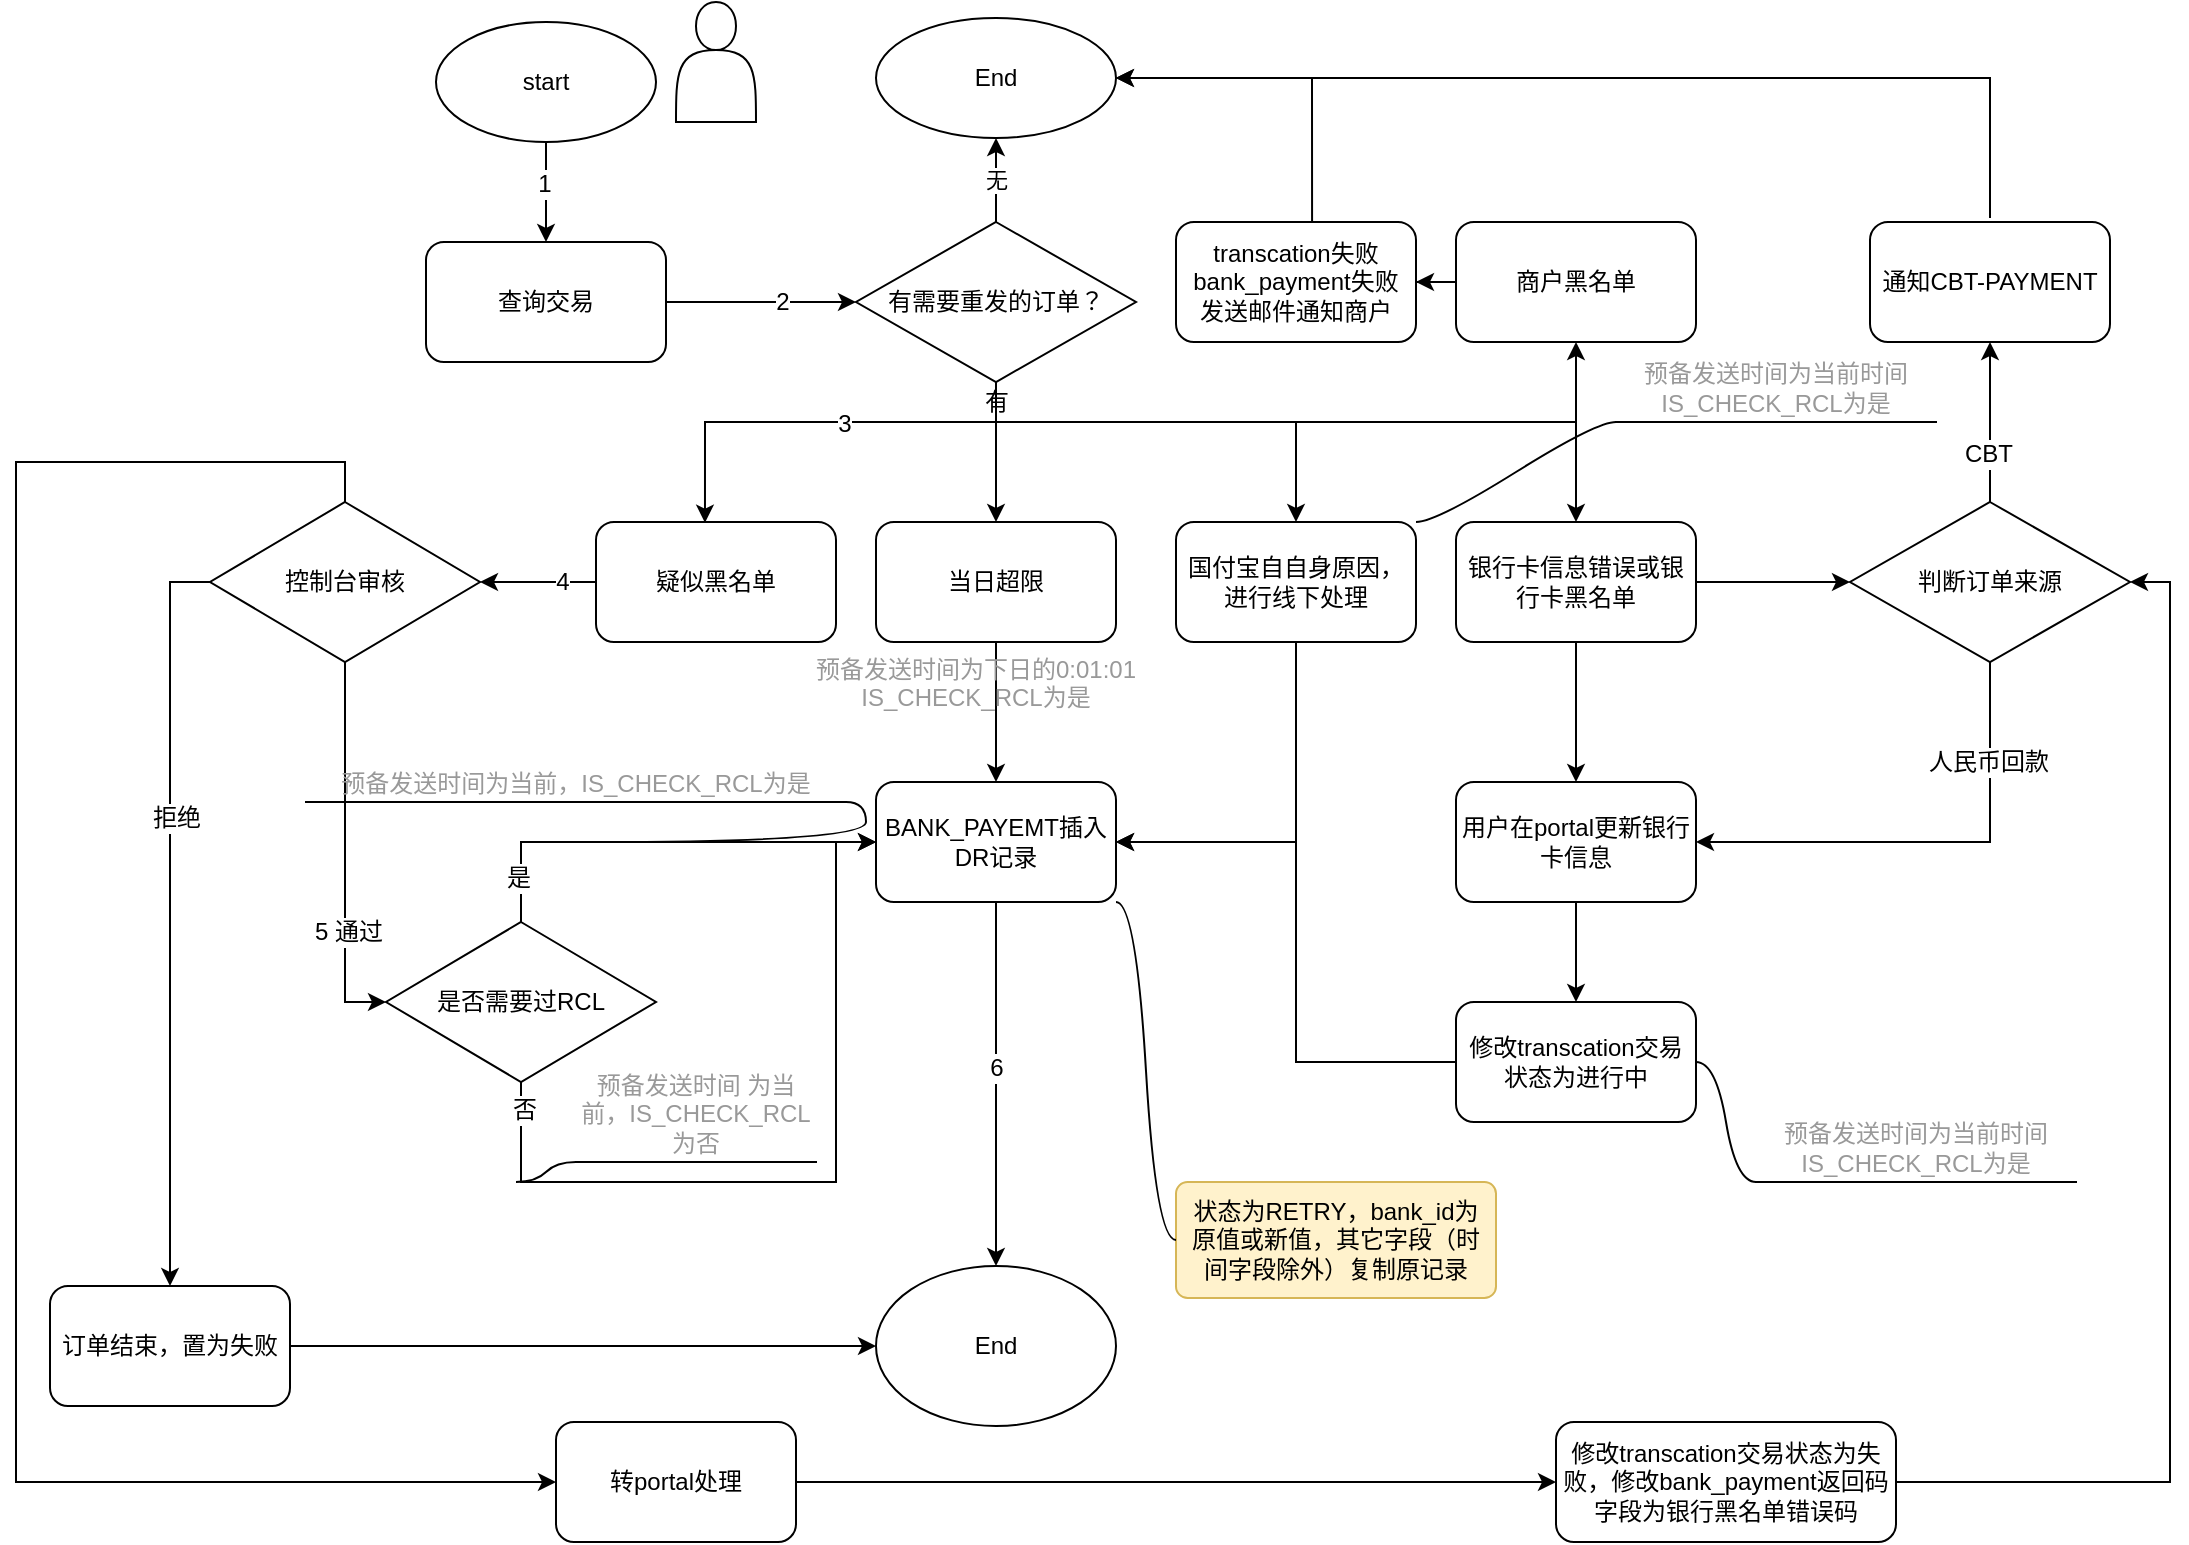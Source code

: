 <mxfile version="12.8.8" type="github"><diagram name="Page-1" id="74b105a0-9070-1c63-61bc-23e55f88626e"><mxGraphModel dx="3025.5" dy="648" grid="1" gridSize="10" guides="1" tooltips="1" connect="1" arrows="1" fold="1" page="1" pageScale="1.5" pageWidth="1169" pageHeight="826" background="none" math="0" shadow="0"><root><mxCell id="0" style=";html=1;"/><mxCell id="1" style=";html=1;" parent="0"/><mxCell id="Q2Fw3qGZ0wJJs_xvn2W4-4" value="" style="edgeStyle=orthogonalEdgeStyle;rounded=0;orthogonalLoop=1;jettySize=auto;html=1;" edge="1" parent="1" source="Q2Fw3qGZ0wJJs_xvn2W4-1" target="Q2Fw3qGZ0wJJs_xvn2W4-3"><mxGeometry relative="1" as="geometry"/></mxCell><mxCell id="Q2Fw3qGZ0wJJs_xvn2W4-6" value="1" style="text;html=1;align=center;verticalAlign=middle;resizable=0;points=[];labelBackgroundColor=#ffffff;" vertex="1" connectable="0" parent="Q2Fw3qGZ0wJJs_xvn2W4-4"><mxGeometry x="-0.187" y="-1" relative="1" as="geometry"><mxPoint as="offset"/></mxGeometry></mxCell><mxCell id="Q2Fw3qGZ0wJJs_xvn2W4-1" value="start" style="ellipse;whiteSpace=wrap;html=1;" vertex="1" parent="1"><mxGeometry x="100" y="50" width="110" height="60" as="geometry"/></mxCell><mxCell id="Q2Fw3qGZ0wJJs_xvn2W4-2" value="" style="shape=actor;whiteSpace=wrap;html=1;" vertex="1" parent="1"><mxGeometry x="220" y="40" width="40" height="60" as="geometry"/></mxCell><mxCell id="Q2Fw3qGZ0wJJs_xvn2W4-11" value="" style="edgeStyle=orthogonalEdgeStyle;rounded=0;orthogonalLoop=1;jettySize=auto;html=1;entryX=0;entryY=0.5;entryDx=0;entryDy=0;" edge="1" parent="1" source="Q2Fw3qGZ0wJJs_xvn2W4-3" target="Q2Fw3qGZ0wJJs_xvn2W4-9"><mxGeometry relative="1" as="geometry"><mxPoint x="295" y="190" as="targetPoint"/></mxGeometry></mxCell><mxCell id="Q2Fw3qGZ0wJJs_xvn2W4-28" value="2" style="text;html=1;align=center;verticalAlign=middle;resizable=0;points=[];labelBackgroundColor=#ffffff;" vertex="1" connectable="0" parent="Q2Fw3qGZ0wJJs_xvn2W4-11"><mxGeometry x="0.217" y="-1" relative="1" as="geometry"><mxPoint y="-1" as="offset"/></mxGeometry></mxCell><mxCell id="Q2Fw3qGZ0wJJs_xvn2W4-3" value="查询交易" style="rounded=1;whiteSpace=wrap;html=1;" vertex="1" parent="1"><mxGeometry x="95" y="160" width="120" height="60" as="geometry"/></mxCell><mxCell id="Q2Fw3qGZ0wJJs_xvn2W4-14" value="" style="edgeStyle=orthogonalEdgeStyle;rounded=0;orthogonalLoop=1;jettySize=auto;html=1;entryX=0.454;entryY=0.006;entryDx=0;entryDy=0;entryPerimeter=0;" edge="1" parent="1" source="Q2Fw3qGZ0wJJs_xvn2W4-9" target="Q2Fw3qGZ0wJJs_xvn2W4-12"><mxGeometry relative="1" as="geometry"><mxPoint x="380" y="310" as="targetPoint"/><Array as="points"><mxPoint x="380" y="250"/><mxPoint x="235" y="250"/></Array></mxGeometry></mxCell><mxCell id="Q2Fw3qGZ0wJJs_xvn2W4-29" value="3" style="text;html=1;align=center;verticalAlign=middle;resizable=0;points=[];labelBackgroundColor=#ffffff;" vertex="1" connectable="0" parent="Q2Fw3qGZ0wJJs_xvn2W4-14"><mxGeometry x="-0.105" y="1" relative="1" as="geometry"><mxPoint as="offset"/></mxGeometry></mxCell><mxCell id="Q2Fw3qGZ0wJJs_xvn2W4-40" value="" style="edgeStyle=orthogonalEdgeStyle;rounded=0;orthogonalLoop=1;jettySize=auto;html=1;entryX=0.5;entryY=0;entryDx=0;entryDy=0;" edge="1" parent="1" source="Q2Fw3qGZ0wJJs_xvn2W4-9" target="Q2Fw3qGZ0wJJs_xvn2W4-38"><mxGeometry relative="1" as="geometry"><mxPoint x="380" y="300" as="targetPoint"/></mxGeometry></mxCell><mxCell id="Q2Fw3qGZ0wJJs_xvn2W4-47" value="" style="edgeStyle=orthogonalEdgeStyle;rounded=0;orthogonalLoop=1;jettySize=auto;html=1;entryX=0.5;entryY=0;entryDx=0;entryDy=0;exitX=0.5;exitY=1;exitDx=0;exitDy=0;" edge="1" parent="1" source="Q2Fw3qGZ0wJJs_xvn2W4-9" target="Q2Fw3qGZ0wJJs_xvn2W4-45"><mxGeometry relative="1" as="geometry"><mxPoint x="530" y="190" as="targetPoint"/><Array as="points"><mxPoint x="380" y="250"/><mxPoint x="530" y="250"/></Array></mxGeometry></mxCell><mxCell id="Q2Fw3qGZ0wJJs_xvn2W4-53" value="" style="edgeStyle=orthogonalEdgeStyle;rounded=0;orthogonalLoop=1;jettySize=auto;html=1;entryX=0.5;entryY=0;entryDx=0;entryDy=0;exitX=0.5;exitY=1;exitDx=0;exitDy=0;" edge="1" parent="1" source="Q2Fw3qGZ0wJJs_xvn2W4-31" target="Q2Fw3qGZ0wJJs_xvn2W4-51"><mxGeometry relative="1" as="geometry"><mxPoint x="530" y="190" as="targetPoint"/><Array as="points"><mxPoint x="380" y="250"/><mxPoint x="670" y="250"/></Array></mxGeometry></mxCell><mxCell id="Q2Fw3qGZ0wJJs_xvn2W4-67" value="无" style="edgeStyle=orthogonalEdgeStyle;rounded=0;orthogonalLoop=1;jettySize=auto;html=1;entryX=0.5;entryY=1;entryDx=0;entryDy=0;" edge="1" parent="1" source="Q2Fw3qGZ0wJJs_xvn2W4-9" target="Q2Fw3qGZ0wJJs_xvn2W4-69"><mxGeometry relative="1" as="geometry"><mxPoint x="380" y="110" as="targetPoint"/></mxGeometry></mxCell><mxCell id="Q2Fw3qGZ0wJJs_xvn2W4-77" value="" style="edgeStyle=orthogonalEdgeStyle;rounded=0;orthogonalLoop=1;jettySize=auto;html=1;exitX=0.5;exitY=1;exitDx=0;exitDy=0;entryX=0.5;entryY=1;entryDx=0;entryDy=0;" edge="1" parent="1" source="Q2Fw3qGZ0wJJs_xvn2W4-9" target="Q2Fw3qGZ0wJJs_xvn2W4-75"><mxGeometry relative="1" as="geometry"><mxPoint x="530" y="190" as="targetPoint"/></mxGeometry></mxCell><mxCell id="Q2Fw3qGZ0wJJs_xvn2W4-9" value="有需要重发的订单？" style="rhombus;whiteSpace=wrap;html=1;" vertex="1" parent="1"><mxGeometry x="310" y="150" width="140" height="80" as="geometry"/></mxCell><mxCell id="Q2Fw3qGZ0wJJs_xvn2W4-12" value="疑似黑名单" style="rounded=1;whiteSpace=wrap;html=1;" vertex="1" parent="1"><mxGeometry x="180" y="300" width="120" height="60" as="geometry"/></mxCell><mxCell id="Q2Fw3qGZ0wJJs_xvn2W4-18" value="" style="edgeStyle=orthogonalEdgeStyle;rounded=0;orthogonalLoop=1;jettySize=auto;html=1;exitX=0;exitY=0.5;exitDx=0;exitDy=0;entryX=1;entryY=0.5;entryDx=0;entryDy=0;" edge="1" parent="1" source="Q2Fw3qGZ0wJJs_xvn2W4-12" target="Q2Fw3qGZ0wJJs_xvn2W4-17"><mxGeometry relative="1" as="geometry"><mxPoint x="155" y="500.0" as="sourcePoint"/></mxGeometry></mxCell><mxCell id="Q2Fw3qGZ0wJJs_xvn2W4-27" value="4" style="text;html=1;align=center;verticalAlign=middle;resizable=0;points=[];labelBackgroundColor=#ffffff;" vertex="1" connectable="0" parent="Q2Fw3qGZ0wJJs_xvn2W4-18"><mxGeometry x="-0.4" relative="1" as="geometry"><mxPoint as="offset"/></mxGeometry></mxCell><mxCell id="Q2Fw3qGZ0wJJs_xvn2W4-20" value="" style="edgeStyle=orthogonalEdgeStyle;rounded=0;orthogonalLoop=1;jettySize=auto;html=1;exitX=0;exitY=0.5;exitDx=0;exitDy=0;" edge="1" parent="1" source="Q2Fw3qGZ0wJJs_xvn2W4-17" target="Q2Fw3qGZ0wJJs_xvn2W4-19"><mxGeometry relative="1" as="geometry"/></mxCell><mxCell id="Q2Fw3qGZ0wJJs_xvn2W4-36" value="拒绝" style="text;html=1;align=center;verticalAlign=middle;resizable=0;points=[];labelBackgroundColor=#ffffff;" vertex="1" connectable="0" parent="Q2Fw3qGZ0wJJs_xvn2W4-20"><mxGeometry x="-0.261" y="3" relative="1" as="geometry"><mxPoint as="offset"/></mxGeometry></mxCell><mxCell id="Q2Fw3qGZ0wJJs_xvn2W4-100" value="" style="edgeStyle=orthogonalEdgeStyle;rounded=0;orthogonalLoop=1;jettySize=auto;html=1;entryX=0;entryY=0.5;entryDx=0;entryDy=0;exitX=0.5;exitY=0;exitDx=0;exitDy=0;" edge="1" parent="1" source="Q2Fw3qGZ0wJJs_xvn2W4-17" target="Q2Fw3qGZ0wJJs_xvn2W4-101"><mxGeometry relative="1" as="geometry"><mxPoint x="68" y="270" as="sourcePoint"/><mxPoint x="7.5" y="460" as="targetPoint"/><Array as="points"><mxPoint x="55" y="270"/><mxPoint x="-110" y="270"/><mxPoint x="-110" y="780"/></Array></mxGeometry></mxCell><mxCell id="Q2Fw3qGZ0wJJs_xvn2W4-105" value="" style="edgeStyle=orthogonalEdgeStyle;rounded=0;orthogonalLoop=1;jettySize=auto;html=1;exitX=0.5;exitY=1;exitDx=0;exitDy=0;entryX=0;entryY=0.5;entryDx=0;entryDy=0;" edge="1" parent="1" source="Q2Fw3qGZ0wJJs_xvn2W4-17" target="Q2Fw3qGZ0wJJs_xvn2W4-104"><mxGeometry relative="1" as="geometry"/></mxCell><mxCell id="Q2Fw3qGZ0wJJs_xvn2W4-107" value="5 通过" style="text;html=1;align=center;verticalAlign=middle;resizable=0;points=[];labelBackgroundColor=#ffffff;" vertex="1" connectable="0" parent="Q2Fw3qGZ0wJJs_xvn2W4-105"><mxGeometry x="0.406" y="1" relative="1" as="geometry"><mxPoint y="1" as="offset"/></mxGeometry></mxCell><mxCell id="Q2Fw3qGZ0wJJs_xvn2W4-17" value="控制台审核" style="rhombus;whiteSpace=wrap;html=1;" vertex="1" parent="1"><mxGeometry x="-13" y="290" width="135" height="80" as="geometry"/></mxCell><mxCell id="Q2Fw3qGZ0wJJs_xvn2W4-109" value="" style="edgeStyle=orthogonalEdgeStyle;rounded=0;orthogonalLoop=1;jettySize=auto;html=1;entryX=0;entryY=0.5;entryDx=0;entryDy=0;" edge="1" parent="1" source="Q2Fw3qGZ0wJJs_xvn2W4-104" target="Q2Fw3qGZ0wJJs_xvn2W4-24"><mxGeometry relative="1" as="geometry"><mxPoint x="290" y="540" as="targetPoint"/><Array as="points"><mxPoint x="143" y="460"/></Array></mxGeometry></mxCell><mxCell id="Q2Fw3qGZ0wJJs_xvn2W4-112" value="是" style="text;html=1;align=center;verticalAlign=middle;resizable=0;points=[];labelBackgroundColor=#ffffff;" vertex="1" connectable="0" parent="Q2Fw3qGZ0wJJs_xvn2W4-109"><mxGeometry x="-0.798" y="2" relative="1" as="geometry"><mxPoint as="offset"/></mxGeometry></mxCell><mxCell id="Q2Fw3qGZ0wJJs_xvn2W4-114" value="" style="edgeStyle=orthogonalEdgeStyle;rounded=0;orthogonalLoop=1;jettySize=auto;html=1;entryX=0;entryY=0.5;entryDx=0;entryDy=0;exitX=0.5;exitY=1;exitDx=0;exitDy=0;" edge="1" parent="1" source="Q2Fw3qGZ0wJJs_xvn2W4-104" target="Q2Fw3qGZ0wJJs_xvn2W4-24"><mxGeometry relative="1" as="geometry"><mxPoint x="210" y="630" as="sourcePoint"/><mxPoint x="290" y="540" as="targetPoint"/><Array as="points"><mxPoint x="143" y="630"/><mxPoint x="300" y="630"/><mxPoint x="300" y="460"/></Array></mxGeometry></mxCell><mxCell id="Q2Fw3qGZ0wJJs_xvn2W4-117" value="否" style="text;html=1;align=center;verticalAlign=middle;resizable=0;points=[];labelBackgroundColor=#ffffff;" vertex="1" connectable="0" parent="Q2Fw3qGZ0wJJs_xvn2W4-114"><mxGeometry x="-0.93" y="1" relative="1" as="geometry"><mxPoint as="offset"/></mxGeometry></mxCell><mxCell id="Q2Fw3qGZ0wJJs_xvn2W4-104" value="是否需要过RCL" style="rhombus;whiteSpace=wrap;html=1;" vertex="1" parent="1"><mxGeometry x="75" y="500" width="135" height="80" as="geometry"/></mxCell><mxCell id="Q2Fw3qGZ0wJJs_xvn2W4-22" value="" style="edgeStyle=orthogonalEdgeStyle;rounded=0;orthogonalLoop=1;jettySize=auto;html=1;" edge="1" parent="1" source="Q2Fw3qGZ0wJJs_xvn2W4-19" target="Q2Fw3qGZ0wJJs_xvn2W4-21"><mxGeometry relative="1" as="geometry"/></mxCell><mxCell id="Q2Fw3qGZ0wJJs_xvn2W4-19" value="订单结束，置为失败" style="rounded=1;whiteSpace=wrap;html=1;" vertex="1" parent="1"><mxGeometry x="-93" y="682" width="120" height="60" as="geometry"/></mxCell><mxCell id="Q2Fw3qGZ0wJJs_xvn2W4-21" value="End" style="ellipse;whiteSpace=wrap;html=1;" vertex="1" parent="1"><mxGeometry x="320" y="672" width="120" height="80" as="geometry"/></mxCell><mxCell id="Q2Fw3qGZ0wJJs_xvn2W4-63" value="" style="edgeStyle=orthogonalEdgeStyle;rounded=0;orthogonalLoop=1;jettySize=auto;html=1;entryX=0.5;entryY=0;entryDx=0;entryDy=0;" edge="1" parent="1" source="Q2Fw3qGZ0wJJs_xvn2W4-24" target="Q2Fw3qGZ0wJJs_xvn2W4-21"><mxGeometry relative="1" as="geometry"><mxPoint x="380" y="570" as="targetPoint"/></mxGeometry></mxCell><mxCell id="Q2Fw3qGZ0wJJs_xvn2W4-82" value="6" style="text;html=1;align=center;verticalAlign=middle;resizable=0;points=[];labelBackgroundColor=#ffffff;" vertex="1" connectable="0" parent="Q2Fw3qGZ0wJJs_xvn2W4-63"><mxGeometry x="-0.092" y="3" relative="1" as="geometry"><mxPoint x="-3" as="offset"/></mxGeometry></mxCell><mxCell id="Q2Fw3qGZ0wJJs_xvn2W4-24" value="BANK_PAYEMT插入DR记录" style="rounded=1;whiteSpace=wrap;html=1;" vertex="1" parent="1"><mxGeometry x="320" y="430" width="120" height="60" as="geometry"/></mxCell><mxCell id="Q2Fw3qGZ0wJJs_xvn2W4-41" value="" style="edgeStyle=orthogonalEdgeStyle;rounded=0;orthogonalLoop=1;jettySize=auto;html=1;" edge="1" parent="1" source="Q2Fw3qGZ0wJJs_xvn2W4-38" target="Q2Fw3qGZ0wJJs_xvn2W4-24"><mxGeometry relative="1" as="geometry"/></mxCell><mxCell id="Q2Fw3qGZ0wJJs_xvn2W4-38" value="当日超限" style="rounded=1;whiteSpace=wrap;html=1;" vertex="1" parent="1"><mxGeometry x="320" y="300" width="120" height="60" as="geometry"/></mxCell><mxCell id="Q2Fw3qGZ0wJJs_xvn2W4-43" value="预备发送时间为下日的0:01:01&#10;IS_CHECK_RCL为是" style="text;align=center;verticalAlign=middle;resizable=0;points=[];autosize=1;rotation=0;horizontal=1;textDirection=ltr;fontColor=#999999;" vertex="1" parent="1"><mxGeometry x="280" y="365" width="180" height="30" as="geometry"/></mxCell><mxCell id="Q2Fw3qGZ0wJJs_xvn2W4-49" value="" style="edgeStyle=orthogonalEdgeStyle;rounded=0;orthogonalLoop=1;jettySize=auto;html=1;entryX=1;entryY=0.5;entryDx=0;entryDy=0;exitX=0.5;exitY=1;exitDx=0;exitDy=0;" edge="1" parent="1" source="Q2Fw3qGZ0wJJs_xvn2W4-45" target="Q2Fw3qGZ0wJJs_xvn2W4-24"><mxGeometry relative="1" as="geometry"><mxPoint x="530" y="440" as="targetPoint"/></mxGeometry></mxCell><mxCell id="Q2Fw3qGZ0wJJs_xvn2W4-45" value="国付宝自自身原因，进行线下处理" style="rounded=1;whiteSpace=wrap;html=1;" vertex="1" parent="1"><mxGeometry x="470" y="300" width="120" height="60" as="geometry"/></mxCell><mxCell id="Q2Fw3qGZ0wJJs_xvn2W4-55" value="" style="edgeStyle=orthogonalEdgeStyle;rounded=0;orthogonalLoop=1;jettySize=auto;html=1;" edge="1" parent="1" source="Q2Fw3qGZ0wJJs_xvn2W4-51" target="Q2Fw3qGZ0wJJs_xvn2W4-54"><mxGeometry relative="1" as="geometry"/></mxCell><mxCell id="Q2Fw3qGZ0wJJs_xvn2W4-51" value="银行卡信息错误或银行卡黑名单" style="rounded=1;whiteSpace=wrap;html=1;" vertex="1" parent="1"><mxGeometry x="610" y="300" width="120" height="60" as="geometry"/></mxCell><mxCell id="Q2Fw3qGZ0wJJs_xvn2W4-57" value="" style="edgeStyle=orthogonalEdgeStyle;rounded=0;orthogonalLoop=1;jettySize=auto;html=1;exitX=0;exitY=0.5;exitDx=0;exitDy=0;" edge="1" parent="1" source="Q2Fw3qGZ0wJJs_xvn2W4-85"><mxGeometry relative="1" as="geometry"><mxPoint x="600" y="570" as="sourcePoint"/><mxPoint x="440" y="460" as="targetPoint"/><Array as="points"><mxPoint x="530" y="570"/><mxPoint x="530" y="460"/></Array></mxGeometry></mxCell><mxCell id="Q2Fw3qGZ0wJJs_xvn2W4-86" value="" style="edgeStyle=orthogonalEdgeStyle;rounded=0;orthogonalLoop=1;jettySize=auto;html=1;" edge="1" parent="1" source="Q2Fw3qGZ0wJJs_xvn2W4-54" target="Q2Fw3qGZ0wJJs_xvn2W4-85"><mxGeometry relative="1" as="geometry"/></mxCell><mxCell id="Q2Fw3qGZ0wJJs_xvn2W4-54" value="用户在portal更新银行卡信息" style="rounded=1;whiteSpace=wrap;html=1;" vertex="1" parent="1"><mxGeometry x="610" y="430" width="120" height="60" as="geometry"/></mxCell><mxCell id="Q2Fw3qGZ0wJJs_xvn2W4-85" value="修改transcation交易状态为进行中" style="rounded=1;whiteSpace=wrap;html=1;" vertex="1" parent="1"><mxGeometry x="610" y="540" width="120" height="60" as="geometry"/></mxCell><mxCell id="Q2Fw3qGZ0wJJs_xvn2W4-60" value="&lt;span style=&quot;text-align: left&quot;&gt;状态为RETRY，bank_id为原值或新值，其它字段（时间字段除外）复制原记录&lt;/span&gt;" style="whiteSpace=wrap;html=1;rounded=1;arcSize=10;align=center;verticalAlign=middle;container=1;recursiveResize=0;strokeWidth=1;autosize=1;spacing=4;treeFolding=1;treeMoving=1;fillColor=#fff2cc;strokeColor=#d6b656;" vertex="1" parent="1"><mxGeometry x="470" y="630" width="160" height="58" as="geometry"/></mxCell><mxCell id="Q2Fw3qGZ0wJJs_xvn2W4-61" value="" style="edgeStyle=entityRelationEdgeStyle;startArrow=none;endArrow=none;segment=10;curved=1;exitX=1;exitY=1;exitDx=0;exitDy=0;" edge="1" target="Q2Fw3qGZ0wJJs_xvn2W4-60" parent="1" source="Q2Fw3qGZ0wJJs_xvn2W4-24"><mxGeometry relative="1" as="geometry"><mxPoint x="530" y="640" as="sourcePoint"/></mxGeometry></mxCell><mxCell id="Q2Fw3qGZ0wJJs_xvn2W4-31" value="有" style="text;html=1;align=center;verticalAlign=middle;resizable=0;points=[];autosize=1;" vertex="1" parent="1"><mxGeometry x="365" y="230" width="30" height="20" as="geometry"/></mxCell><mxCell id="Q2Fw3qGZ0wJJs_xvn2W4-65" value="" style="edgeStyle=orthogonalEdgeStyle;rounded=0;orthogonalLoop=1;jettySize=auto;html=1;entryX=0.5;entryY=0;entryDx=0;entryDy=0;exitX=0.5;exitY=1;exitDx=0;exitDy=0;" edge="1" parent="1" source="Q2Fw3qGZ0wJJs_xvn2W4-9" target="Q2Fw3qGZ0wJJs_xvn2W4-31"><mxGeometry relative="1" as="geometry"><mxPoint x="380" y="230" as="sourcePoint"/><mxPoint x="670" y="300" as="targetPoint"/><Array as="points"/></mxGeometry></mxCell><mxCell id="Q2Fw3qGZ0wJJs_xvn2W4-69" value="End" style="ellipse;whiteSpace=wrap;html=1;rounded=1;strokeColor=#000000;" vertex="1" parent="1"><mxGeometry x="320" y="48" width="120" height="60" as="geometry"/></mxCell><mxCell id="Q2Fw3qGZ0wJJs_xvn2W4-70" value="预备发送时间为当前时间&lt;br&gt;&lt;span style=&quot;white-space: nowrap&quot;&gt;IS_CHECK_RCL为是&lt;/span&gt;" style="whiteSpace=wrap;html=1;shape=partialRectangle;top=0;left=0;bottom=1;right=0;points=[[0,1],[1,1]];strokeColor=#000000;fillColor=none;align=center;verticalAlign=bottom;routingCenterY=0.5;snapToPoint=1;container=1;recursiveResize=0;autosize=1;treeFolding=1;treeMoving=1;rounded=1;fontColor=#999999;" vertex="1" parent="1"><mxGeometry x="760" y="600" width="160" height="30" as="geometry"/></mxCell><mxCell id="Q2Fw3qGZ0wJJs_xvn2W4-71" value="" style="edgeStyle=entityRelationEdgeStyle;startArrow=none;endArrow=none;segment=10;curved=1;exitX=1;exitY=0.5;exitDx=0;exitDy=0;" edge="1" target="Q2Fw3qGZ0wJJs_xvn2W4-70" parent="1" source="Q2Fw3qGZ0wJJs_xvn2W4-85"><mxGeometry relative="1" as="geometry"><mxPoint x="757" y="460" as="sourcePoint"/></mxGeometry></mxCell><mxCell id="Q2Fw3qGZ0wJJs_xvn2W4-73" value="预备发送时间为当前时间&lt;br&gt;&lt;span style=&quot;white-space: nowrap&quot;&gt;IS_CHECK_RCL为是&lt;/span&gt;" style="whiteSpace=wrap;html=1;shape=partialRectangle;top=0;left=0;bottom=1;right=0;points=[[0,1],[1,1]];strokeColor=#000000;fillColor=none;align=center;verticalAlign=bottom;routingCenterY=0.5;snapToPoint=1;container=1;recursiveResize=0;autosize=1;treeFolding=1;treeMoving=1;rounded=1;fontColor=#999999;" vertex="1" parent="1"><mxGeometry x="690" y="220" width="160" height="30" as="geometry"/></mxCell><mxCell id="Q2Fw3qGZ0wJJs_xvn2W4-74" value="" style="edgeStyle=entityRelationEdgeStyle;startArrow=none;endArrow=none;segment=10;curved=1;exitX=1;exitY=0;exitDx=0;exitDy=0;" edge="1" target="Q2Fw3qGZ0wJJs_xvn2W4-73" parent="1" source="Q2Fw3qGZ0wJJs_xvn2W4-45"><mxGeometry relative="1" as="geometry"><mxPoint x="770" y="260" as="sourcePoint"/></mxGeometry></mxCell><mxCell id="Q2Fw3qGZ0wJJs_xvn2W4-79" value="" style="edgeStyle=orthogonalEdgeStyle;rounded=0;orthogonalLoop=1;jettySize=auto;html=1;" edge="1" parent="1" source="Q2Fw3qGZ0wJJs_xvn2W4-75" target="Q2Fw3qGZ0wJJs_xvn2W4-78"><mxGeometry relative="1" as="geometry"/></mxCell><mxCell id="Q2Fw3qGZ0wJJs_xvn2W4-75" value="商户黑名单" style="rounded=1;whiteSpace=wrap;html=1;" vertex="1" parent="1"><mxGeometry x="610" y="150" width="120" height="60" as="geometry"/></mxCell><mxCell id="Q2Fw3qGZ0wJJs_xvn2W4-81" value="" style="edgeStyle=orthogonalEdgeStyle;rounded=0;orthogonalLoop=1;jettySize=auto;html=1;exitX=0.567;exitY=0;exitDx=0;exitDy=0;exitPerimeter=0;" edge="1" parent="1" source="Q2Fw3qGZ0wJJs_xvn2W4-78"><mxGeometry relative="1" as="geometry"><mxPoint x="530" y="140" as="sourcePoint"/><mxPoint x="440" y="78" as="targetPoint"/><Array as="points"><mxPoint x="538" y="78"/></Array></mxGeometry></mxCell><mxCell id="Q2Fw3qGZ0wJJs_xvn2W4-78" value="transcation失败&lt;br&gt;bank_payment失败&lt;br&gt;发送邮件通知商户" style="rounded=1;whiteSpace=wrap;html=1;" vertex="1" parent="1"><mxGeometry x="470" y="150" width="120" height="60" as="geometry"/></mxCell><mxCell id="Q2Fw3qGZ0wJJs_xvn2W4-90" value="" style="edgeStyle=orthogonalEdgeStyle;rounded=0;orthogonalLoop=1;jettySize=auto;html=1;exitX=0.5;exitY=1;exitDx=0;exitDy=0;" edge="1" parent="1" source="Q2Fw3qGZ0wJJs_xvn2W4-87"><mxGeometry relative="1" as="geometry"><mxPoint x="730" y="460" as="targetPoint"/><Array as="points"><mxPoint x="877" y="460"/></Array></mxGeometry></mxCell><mxCell id="Q2Fw3qGZ0wJJs_xvn2W4-94" value="人民币回款" style="text;html=1;align=center;verticalAlign=middle;resizable=0;points=[];labelBackgroundColor=#ffffff;" vertex="1" connectable="0" parent="Q2Fw3qGZ0wJJs_xvn2W4-90"><mxGeometry x="-0.578" y="-1" relative="1" as="geometry"><mxPoint as="offset"/></mxGeometry></mxCell><mxCell id="Q2Fw3qGZ0wJJs_xvn2W4-92" value="" style="edgeStyle=orthogonalEdgeStyle;rounded=0;orthogonalLoop=1;jettySize=auto;html=1;" edge="1" parent="1" source="Q2Fw3qGZ0wJJs_xvn2W4-87"><mxGeometry relative="1" as="geometry"><mxPoint x="877" y="210" as="targetPoint"/></mxGeometry></mxCell><mxCell id="Q2Fw3qGZ0wJJs_xvn2W4-95" value="CBT" style="text;html=1;align=center;verticalAlign=middle;resizable=0;points=[];labelBackgroundColor=#ffffff;" vertex="1" connectable="0" parent="Q2Fw3qGZ0wJJs_xvn2W4-92"><mxGeometry x="-0.4" y="1" relative="1" as="geometry"><mxPoint as="offset"/></mxGeometry></mxCell><mxCell id="Q2Fw3qGZ0wJJs_xvn2W4-87" value="判断订单来源" style="rhombus;whiteSpace=wrap;html=1;" vertex="1" parent="1"><mxGeometry x="807" y="290" width="140" height="80" as="geometry"/></mxCell><mxCell id="Q2Fw3qGZ0wJJs_xvn2W4-88" value="" style="endArrow=classic;html=1;entryX=0;entryY=0.5;entryDx=0;entryDy=0;" edge="1" parent="1" target="Q2Fw3qGZ0wJJs_xvn2W4-87"><mxGeometry width="50" height="50" relative="1" as="geometry"><mxPoint x="730" y="330" as="sourcePoint"/><mxPoint x="910" y="480" as="targetPoint"/></mxGeometry></mxCell><mxCell id="Q2Fw3qGZ0wJJs_xvn2W4-98" value="" style="edgeStyle=orthogonalEdgeStyle;rounded=0;orthogonalLoop=1;jettySize=auto;html=1;" edge="1" parent="1"><mxGeometry relative="1" as="geometry"><mxPoint x="877" y="148" as="sourcePoint"/><mxPoint x="439.867" y="78" as="targetPoint"/><Array as="points"><mxPoint x="877" y="78"/></Array></mxGeometry></mxCell><mxCell id="Q2Fw3qGZ0wJJs_xvn2W4-93" value="通知CBT-PAYMENT" style="rounded=1;whiteSpace=wrap;html=1;" vertex="1" parent="1"><mxGeometry x="817" y="150" width="120" height="60" as="geometry"/></mxCell><mxCell id="Q2Fw3qGZ0wJJs_xvn2W4-103" value="" style="edgeStyle=orthogonalEdgeStyle;rounded=0;orthogonalLoop=1;jettySize=auto;html=1;entryX=0;entryY=0.5;entryDx=0;entryDy=0;" edge="1" parent="1" source="Q2Fw3qGZ0wJJs_xvn2W4-101" target="Q2Fw3qGZ0wJJs_xvn2W4-128"><mxGeometry relative="1" as="geometry"><mxPoint x="950" y="330" as="targetPoint"/><Array as="points"><mxPoint x="600" y="780"/></Array></mxGeometry></mxCell><mxCell id="Q2Fw3qGZ0wJJs_xvn2W4-101" value="转portal处理" style="rounded=1;whiteSpace=wrap;html=1;" vertex="1" parent="1"><mxGeometry x="160" y="750" width="120" height="60" as="geometry"/></mxCell><mxCell id="Q2Fw3qGZ0wJJs_xvn2W4-110" value="预备发送时间为当前，IS_CHECK_RCL为是" style="whiteSpace=wrap;html=1;shape=partialRectangle;top=0;left=0;bottom=1;right=0;points=[[0,1],[1,1]];strokeColor=#000000;fillColor=none;align=center;verticalAlign=bottom;routingCenterY=0.5;snapToPoint=1;container=1;recursiveResize=0;autosize=1;treeFolding=1;treeMoving=1;rounded=1;fontColor=#999999;" vertex="1" parent="1"><mxGeometry x="35" y="420" width="270" height="20" as="geometry"/></mxCell><mxCell id="Q2Fw3qGZ0wJJs_xvn2W4-111" value="" style="edgeStyle=entityRelationEdgeStyle;startArrow=none;endArrow=none;segment=10;curved=1;" edge="1" target="Q2Fw3qGZ0wJJs_xvn2W4-110" parent="1"><mxGeometry relative="1" as="geometry"><mxPoint x="180" y="460" as="sourcePoint"/></mxGeometry></mxCell><mxCell id="Q2Fw3qGZ0wJJs_xvn2W4-118" value="预备发送时间 为当前，IS_CHECK_RCL为否" style="whiteSpace=wrap;html=1;shape=partialRectangle;top=0;left=0;bottom=1;right=0;points=[[0,1],[1,1]];strokeColor=#000000;fillColor=none;align=center;verticalAlign=bottom;routingCenterY=0.5;snapToPoint=1;container=1;recursiveResize=0;autosize=1;treeFolding=1;treeMoving=1;rounded=0;fontColor=#999999;" vertex="1" parent="1"><mxGeometry x="170" y="580" width="120" height="40" as="geometry"/></mxCell><mxCell id="Q2Fw3qGZ0wJJs_xvn2W4-119" value="" style="edgeStyle=entityRelationEdgeStyle;startArrow=none;endArrow=none;segment=10;curved=1;" edge="1" target="Q2Fw3qGZ0wJJs_xvn2W4-118" parent="1"><mxGeometry relative="1" as="geometry"><mxPoint x="140" y="630" as="sourcePoint"/></mxGeometry></mxCell><mxCell id="Q2Fw3qGZ0wJJs_xvn2W4-132" value="" style="edgeStyle=orthogonalEdgeStyle;rounded=0;orthogonalLoop=1;jettySize=auto;html=1;fontColor=#999999;entryX=1;entryY=0.5;entryDx=0;entryDy=0;" edge="1" parent="1" source="Q2Fw3qGZ0wJJs_xvn2W4-128" target="Q2Fw3qGZ0wJJs_xvn2W4-87"><mxGeometry relative="1" as="geometry"><mxPoint x="780" y="780" as="targetPoint"/><Array as="points"><mxPoint x="967" y="780"/><mxPoint x="967" y="330"/></Array></mxGeometry></mxCell><mxCell id="Q2Fw3qGZ0wJJs_xvn2W4-128" value="修改transcation交易状态为失败，修改bank_payment返回码字段为银行黑名单错误码" style="rounded=1;whiteSpace=wrap;html=1;" vertex="1" parent="1"><mxGeometry x="660" y="750" width="170" height="60" as="geometry"/></mxCell></root></mxGraphModel></diagram></mxfile>